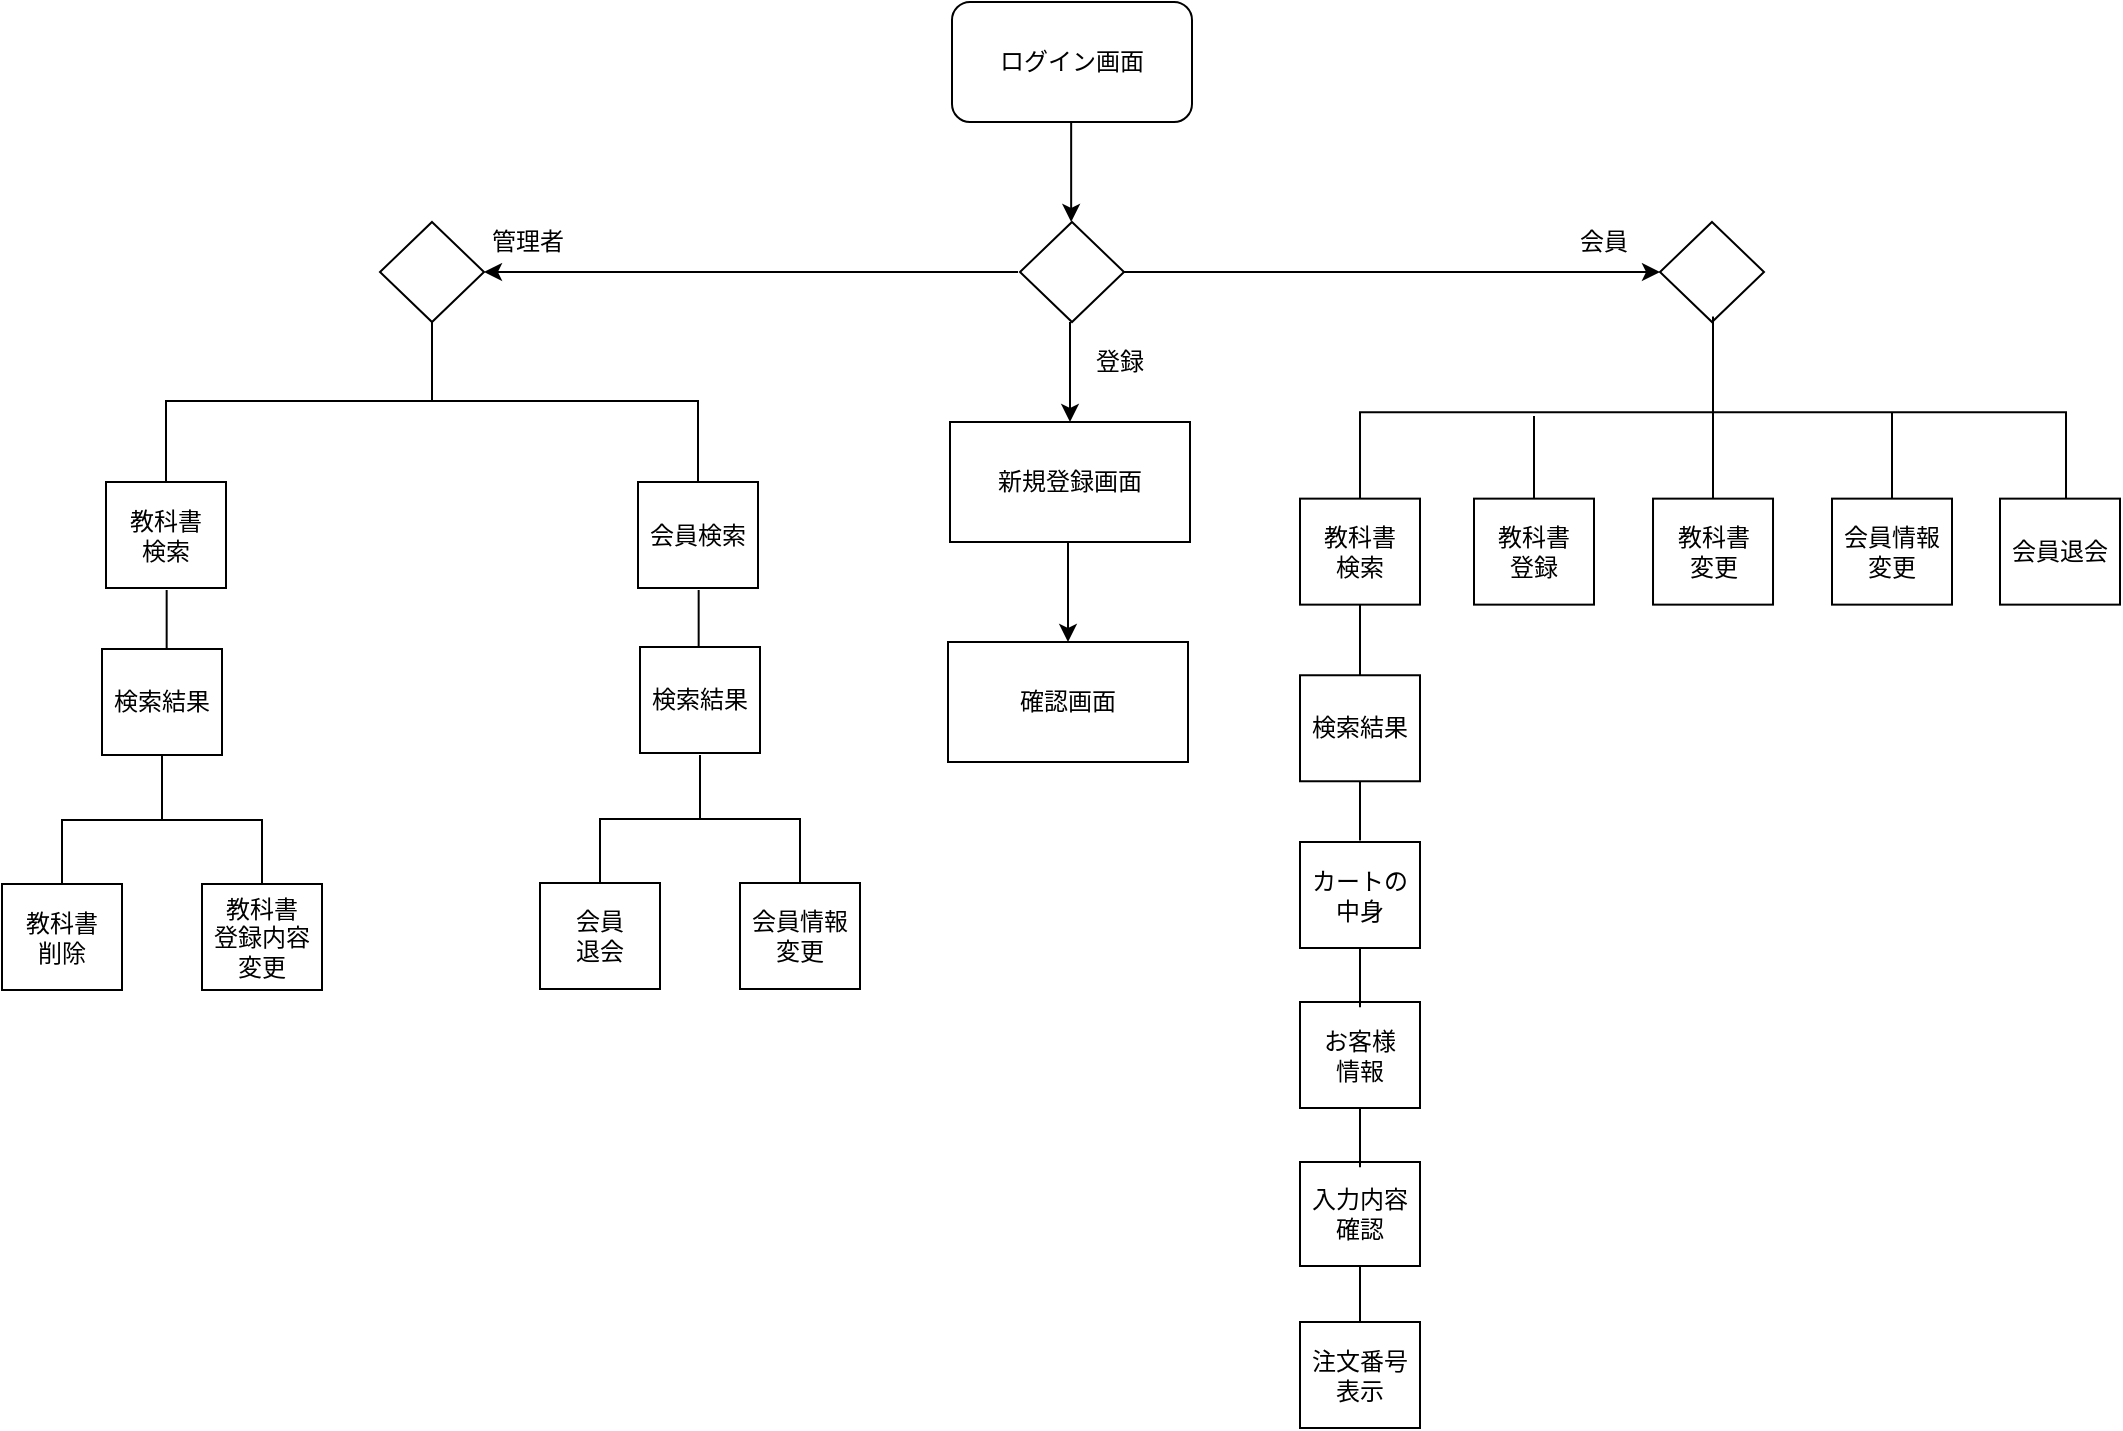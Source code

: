 <mxfile version="16.5.1" type="device"><diagram id="prtHgNgQTEPvFCAcTncT" name="Page-1"><mxGraphModel dx="560" dy="357" grid="1" gridSize="10" guides="1" tooltips="1" connect="1" arrows="1" fold="1" page="1" pageScale="1" pageWidth="1169" pageHeight="827" math="0" shadow="0"><root><mxCell id="0"/><mxCell id="1" parent="0"/><mxCell id="O7uQDedIM6IcOSkmEDxa-4" value="ログイン画面" style="rounded=1;whiteSpace=wrap;html=1;" vertex="1" parent="1"><mxGeometry x="526" y="30" width="120" height="60" as="geometry"/></mxCell><mxCell id="O7uQDedIM6IcOSkmEDxa-5" value="" style="endArrow=classic;html=1;rounded=0;" edge="1" parent="1"><mxGeometry width="50" height="50" relative="1" as="geometry"><mxPoint x="585.58" y="120" as="sourcePoint"/><mxPoint x="585.58" y="140" as="targetPoint"/><Array as="points"><mxPoint x="585.58" y="90"/><mxPoint x="585.58" y="130"/></Array></mxGeometry></mxCell><mxCell id="O7uQDedIM6IcOSkmEDxa-6" value="" style="rhombus;whiteSpace=wrap;html=1;" vertex="1" parent="1"><mxGeometry x="560" y="140" width="52" height="50" as="geometry"/></mxCell><mxCell id="O7uQDedIM6IcOSkmEDxa-7" value="" style="endArrow=classic;html=1;rounded=0;" edge="1" parent="1"><mxGeometry width="50" height="50" relative="1" as="geometry"><mxPoint x="585" y="220" as="sourcePoint"/><mxPoint x="585" y="240" as="targetPoint"/><Array as="points"><mxPoint x="585" y="190"/><mxPoint x="585" y="230"/></Array></mxGeometry></mxCell><mxCell id="O7uQDedIM6IcOSkmEDxa-8" value="新規登録画面" style="rounded=0;whiteSpace=wrap;html=1;" vertex="1" parent="1"><mxGeometry x="525" y="240" width="120" height="60" as="geometry"/></mxCell><mxCell id="O7uQDedIM6IcOSkmEDxa-9" value="" style="endArrow=classic;html=1;rounded=0;" edge="1" parent="1"><mxGeometry width="50" height="50" relative="1" as="geometry"><mxPoint x="584" y="330" as="sourcePoint"/><mxPoint x="584" y="350" as="targetPoint"/><Array as="points"><mxPoint x="584" y="300"/><mxPoint x="584" y="340"/></Array></mxGeometry></mxCell><mxCell id="O7uQDedIM6IcOSkmEDxa-10" value="確認画面" style="rounded=0;whiteSpace=wrap;html=1;" vertex="1" parent="1"><mxGeometry x="524" y="350" width="120" height="60" as="geometry"/></mxCell><mxCell id="O7uQDedIM6IcOSkmEDxa-11" value="" style="endArrow=classic;html=1;rounded=0;exitX=1;exitY=0.5;exitDx=0;exitDy=0;entryX=0;entryY=0.5;entryDx=0;entryDy=0;" edge="1" parent="1" source="O7uQDedIM6IcOSkmEDxa-6" target="O7uQDedIM6IcOSkmEDxa-13"><mxGeometry width="50" height="50" relative="1" as="geometry"><mxPoint x="670" y="165" as="sourcePoint"/><mxPoint x="681" y="164.5" as="targetPoint"/></mxGeometry></mxCell><mxCell id="O7uQDedIM6IcOSkmEDxa-13" value="" style="rhombus;whiteSpace=wrap;html=1;" vertex="1" parent="1"><mxGeometry x="880" y="140" width="52" height="50" as="geometry"/></mxCell><mxCell id="O7uQDedIM6IcOSkmEDxa-14" value="" style="rhombus;whiteSpace=wrap;html=1;" vertex="1" parent="1"><mxGeometry x="240" y="140" width="52" height="50" as="geometry"/></mxCell><mxCell id="O7uQDedIM6IcOSkmEDxa-16" value="" style="endArrow=classic;html=1;rounded=0;entryX=1;entryY=0.5;entryDx=0;entryDy=0;" edge="1" parent="1" target="O7uQDedIM6IcOSkmEDxa-14"><mxGeometry width="50" height="50" relative="1" as="geometry"><mxPoint x="559" y="165" as="sourcePoint"/><mxPoint x="480" y="165" as="targetPoint"/><Array as="points"><mxPoint x="559" y="164.5"/></Array></mxGeometry></mxCell><mxCell id="O7uQDedIM6IcOSkmEDxa-39" value="" style="group" vertex="1" connectable="0" parent="1"><mxGeometry x="730" y="190" width="296" height="229.63" as="geometry"/></mxCell><mxCell id="O7uQDedIM6IcOSkmEDxa-25" value="" style="strokeWidth=1;html=1;shape=mxgraph.flowchart.annotation_2;align=left;labelPosition=right;pointerEvents=1;rounded=0;sketch=0;rotation=90;" vertex="1" parent="O7uQDedIM6IcOSkmEDxa-39"><mxGeometry x="128.63" y="-131.37" width="95.75" height="353" as="geometry"/></mxCell><mxCell id="O7uQDedIM6IcOSkmEDxa-57" value="" style="group" vertex="1" connectable="0" parent="O7uQDedIM6IcOSkmEDxa-39"><mxGeometry x="-30" y="32" width="326" height="109.32" as="geometry"/></mxCell><mxCell id="O7uQDedIM6IcOSkmEDxa-27" value="" style="line;strokeWidth=1;direction=south;html=1;rounded=0;sketch=0;" vertex="1" parent="O7uQDedIM6IcOSkmEDxa-57"><mxGeometry x="201.51" y="12" width="10" height="50" as="geometry"/></mxCell><mxCell id="O7uQDedIM6IcOSkmEDxa-36" value="&lt;span style=&quot;color: rgba(0 , 0 , 0 , 0) ; font-family: monospace ; font-size: 0px ; background-color: rgb(248 , 249 , 250)&quot;&gt;%3CmxGraphModel%3E%3Croot%3E%3CmxCell%20id%3D%220%22%2F%3E%3CmxCell%20id%3D%221%22%20parent%3D%220%22%2F%3E%3CmxCell%20id%3D%222%22%20value%3D%22%22%20style%3D%22rounded%3D0%3BwhiteSpace%3Dwrap%3Bhtml%3D1%3Bsketch%3D0%3BstrokeWidth%3D1%3B%22%20vertex%3D%221%22%20parent%3D%221%22%3E%3CmxGeometry%20x%3D%22700%22%20y%3D%22280.32%22%20width%3D%2260%22%20height%3D%2253%22%20as%3D%22geometry%22%2F%3E%3C%2FmxCell%3E%3C%2Froot%3E%3C%2FmxGraphModel%3E&lt;/span&gt;" style="line;strokeWidth=1;direction=south;html=1;rounded=0;sketch=0;" vertex="1" parent="O7uQDedIM6IcOSkmEDxa-57"><mxGeometry x="110" y="15" width="14" height="45" as="geometry"/></mxCell><mxCell id="O7uQDedIM6IcOSkmEDxa-38" value="" style="line;strokeWidth=1;direction=south;html=1;rounded=0;sketch=0;" vertex="1" parent="O7uQDedIM6IcOSkmEDxa-57"><mxGeometry x="288.5" y="13.5" width="15" height="48" as="geometry"/></mxCell><mxCell id="O7uQDedIM6IcOSkmEDxa-45" value="教科書&lt;br&gt;検索" style="rounded=0;whiteSpace=wrap;html=1;sketch=0;strokeWidth=1;" vertex="1" parent="O7uQDedIM6IcOSkmEDxa-57"><mxGeometry y="56.32" width="60" height="53" as="geometry"/></mxCell><mxCell id="O7uQDedIM6IcOSkmEDxa-52" value="教科書&lt;br&gt;登録" style="rounded=0;whiteSpace=wrap;html=1;sketch=0;strokeWidth=1;" vertex="1" parent="O7uQDedIM6IcOSkmEDxa-57"><mxGeometry x="87" y="56.32" width="60" height="53" as="geometry"/></mxCell><mxCell id="O7uQDedIM6IcOSkmEDxa-53" value="教科書&lt;br&gt;変更" style="rounded=0;whiteSpace=wrap;html=1;sketch=0;strokeWidth=1;" vertex="1" parent="O7uQDedIM6IcOSkmEDxa-57"><mxGeometry x="176.51" y="56.32" width="60" height="53" as="geometry"/></mxCell><mxCell id="O7uQDedIM6IcOSkmEDxa-54" value="会員情報&lt;br&gt;変更" style="rounded=0;whiteSpace=wrap;html=1;sketch=0;strokeWidth=1;" vertex="1" parent="O7uQDedIM6IcOSkmEDxa-57"><mxGeometry x="266" y="56.32" width="60" height="53" as="geometry"/></mxCell><mxCell id="O7uQDedIM6IcOSkmEDxa-61" value="" style="endArrow=none;html=1;rounded=1;sketch=0;curved=0;" edge="1" parent="O7uQDedIM6IcOSkmEDxa-39"><mxGeometry width="50" height="50" relative="1" as="geometry"><mxPoint y="190" as="sourcePoint"/><mxPoint y="141.32" as="targetPoint"/></mxGeometry></mxCell><mxCell id="O7uQDedIM6IcOSkmEDxa-62" value="検索結果" style="rounded=0;whiteSpace=wrap;html=1;sketch=0;strokeWidth=1;" vertex="1" parent="O7uQDedIM6IcOSkmEDxa-39"><mxGeometry x="-30" y="176.63" width="60" height="53" as="geometry"/></mxCell><mxCell id="O7uQDedIM6IcOSkmEDxa-55" value="会員退会" style="rounded=0;whiteSpace=wrap;html=1;sketch=0;strokeWidth=1;" vertex="1" parent="1"><mxGeometry x="1050" y="278.32" width="60" height="53" as="geometry"/></mxCell><mxCell id="O7uQDedIM6IcOSkmEDxa-89" value="カートの中身" style="rounded=0;whiteSpace=wrap;html=1;sketch=0;strokeWidth=1;" vertex="1" parent="1"><mxGeometry x="700" y="450" width="60" height="53" as="geometry"/></mxCell><mxCell id="O7uQDedIM6IcOSkmEDxa-90" value="お客様&lt;br&gt;情報" style="rounded=0;whiteSpace=wrap;html=1;sketch=0;strokeWidth=1;" vertex="1" parent="1"><mxGeometry x="700" y="530" width="60" height="53" as="geometry"/></mxCell><mxCell id="O7uQDedIM6IcOSkmEDxa-91" value="入力内容確認&lt;span style=&quot;color: rgba(0 , 0 , 0 , 0) ; font-family: monospace ; font-size: 0px&quot;&gt;%3CmxGraphModel%3E%3Croot%3E%3CmxCell%20id%3D%220%22%2F%3E%3CmxCell%20id%3D%221%22%20parent%3D%220%22%2F%3E%3CmxCell%20id%3D%222%22%20value%3D%22%E3%82%AB%E3%83%BC%E3%83%88%E3%81%AE%E4%B8%AD%E8%BA%AB%22%20style%3D%22rounded%3D0%3BwhiteSpace%3Dwrap%3Bhtml%3D1%3Bsketch%3D0%3BstrokeWidth%3D1%3B%22%20vertex%3D%221%22%20parent%3D%221%22%3E%3CmxGeometry%20x%3D%22700%22%20y%3D%22450%22%20width%3D%2260%22%20height%3D%2253%22%20as%3D%22geometry%22%2F%3E%3C%2FmxCell%3E%3C%2Froot%3E%3C%2FmxGraphModel%3E&lt;/span&gt;" style="rounded=0;whiteSpace=wrap;html=1;sketch=0;strokeWidth=1;" vertex="1" parent="1"><mxGeometry x="700" y="610" width="60" height="52" as="geometry"/></mxCell><mxCell id="O7uQDedIM6IcOSkmEDxa-93" value="注文番号表示" style="rounded=0;whiteSpace=wrap;html=1;sketch=0;strokeWidth=1;" vertex="1" parent="1"><mxGeometry x="700" y="690" width="60" height="53" as="geometry"/></mxCell><mxCell id="O7uQDedIM6IcOSkmEDxa-94" value="" style="endArrow=none;html=1;rounded=1;sketch=0;curved=0;" edge="1" parent="1"><mxGeometry width="50" height="50" relative="1" as="geometry"><mxPoint x="730" y="449.26" as="sourcePoint"/><mxPoint x="730" y="419.63" as="targetPoint"/></mxGeometry></mxCell><mxCell id="O7uQDedIM6IcOSkmEDxa-95" value="" style="endArrow=none;html=1;rounded=1;sketch=0;curved=0;" edge="1" parent="1"><mxGeometry width="50" height="50" relative="1" as="geometry"><mxPoint x="730" y="532.63" as="sourcePoint"/><mxPoint x="730" y="503" as="targetPoint"/></mxGeometry></mxCell><mxCell id="O7uQDedIM6IcOSkmEDxa-96" value="" style="endArrow=none;html=1;rounded=1;sketch=0;curved=0;" edge="1" parent="1"><mxGeometry width="50" height="50" relative="1" as="geometry"><mxPoint x="730" y="612.63" as="sourcePoint"/><mxPoint x="730" y="583" as="targetPoint"/></mxGeometry></mxCell><mxCell id="O7uQDedIM6IcOSkmEDxa-97" value="" style="endArrow=none;html=1;rounded=1;sketch=0;curved=0;" edge="1" parent="1"><mxGeometry width="50" height="50" relative="1" as="geometry"><mxPoint x="760" y="480" as="sourcePoint"/><mxPoint x="760" y="450.37" as="targetPoint"/></mxGeometry></mxCell><mxCell id="O7uQDedIM6IcOSkmEDxa-99" value="" style="endArrow=none;html=1;rounded=1;sketch=0;curved=0;exitX=0.5;exitY=0;exitDx=0;exitDy=0;" edge="1" parent="1" source="O7uQDedIM6IcOSkmEDxa-93"><mxGeometry width="50" height="50" relative="1" as="geometry"><mxPoint x="680" y="712" as="sourcePoint"/><mxPoint x="730" y="662" as="targetPoint"/></mxGeometry></mxCell><mxCell id="O7uQDedIM6IcOSkmEDxa-131" value="" style="strokeWidth=1;html=1;shape=mxgraph.flowchart.annotation_2;align=left;labelPosition=right;pointerEvents=1;rounded=0;sketch=0;rotation=90;" vertex="1" parent="1"><mxGeometry x="226" y="96.5" width="80" height="266" as="geometry"/></mxCell><mxCell id="O7uQDedIM6IcOSkmEDxa-141" value="会員検索" style="rounded=0;whiteSpace=wrap;html=1;sketch=0;strokeWidth=1;" vertex="1" parent="1"><mxGeometry x="369" y="270" width="60" height="53" as="geometry"/></mxCell><mxCell id="O7uQDedIM6IcOSkmEDxa-145" value="教科書&lt;br&gt;検索" style="rounded=0;whiteSpace=wrap;html=1;sketch=0;strokeWidth=1;" vertex="1" parent="1"><mxGeometry x="103" y="270" width="60" height="53" as="geometry"/></mxCell><mxCell id="O7uQDedIM6IcOSkmEDxa-185" value="" style="endArrow=none;html=1;rounded=1;sketch=0;curved=0;exitX=0.5;exitY=0;exitDx=0;exitDy=0;" edge="1" parent="1"><mxGeometry width="50" height="50" relative="1" as="geometry"><mxPoint x="399.33" y="352" as="sourcePoint"/><mxPoint x="399.33" y="324" as="targetPoint"/></mxGeometry></mxCell><mxCell id="O7uQDedIM6IcOSkmEDxa-198" value="検索結果" style="rounded=0;whiteSpace=wrap;html=1;sketch=0;strokeWidth=1;" vertex="1" parent="1"><mxGeometry x="370" y="352.5" width="60" height="53" as="geometry"/></mxCell><mxCell id="O7uQDedIM6IcOSkmEDxa-199" value="検索結果" style="rounded=0;whiteSpace=wrap;html=1;sketch=0;strokeWidth=1;" vertex="1" parent="1"><mxGeometry x="101" y="353.5" width="60" height="53" as="geometry"/></mxCell><mxCell id="O7uQDedIM6IcOSkmEDxa-203" value="" style="endArrow=none;html=1;rounded=1;sketch=0;curved=0;" edge="1" parent="1"><mxGeometry width="50" height="50" relative="1" as="geometry"><mxPoint x="133.33" y="353.63" as="sourcePoint"/><mxPoint x="133.33" y="324" as="targetPoint"/></mxGeometry></mxCell><mxCell id="O7uQDedIM6IcOSkmEDxa-210" value="" style="group" vertex="1" connectable="0" parent="1"><mxGeometry x="320" y="406.5" width="160" height="117" as="geometry"/></mxCell><mxCell id="O7uQDedIM6IcOSkmEDxa-147" value="" style="strokeWidth=1;html=1;shape=mxgraph.flowchart.annotation_2;align=left;labelPosition=right;pointerEvents=1;rounded=0;sketch=0;direction=south;" vertex="1" parent="O7uQDedIM6IcOSkmEDxa-210"><mxGeometry x="30" width="100" height="64" as="geometry"/></mxCell><mxCell id="O7uQDedIM6IcOSkmEDxa-207" value="" style="group" vertex="1" connectable="0" parent="O7uQDedIM6IcOSkmEDxa-210"><mxGeometry y="64" width="160" height="53" as="geometry"/></mxCell><mxCell id="O7uQDedIM6IcOSkmEDxa-148" value="会員&lt;br&gt;退会" style="rounded=0;whiteSpace=wrap;html=1;sketch=0;strokeWidth=1;" vertex="1" parent="O7uQDedIM6IcOSkmEDxa-207"><mxGeometry width="60" height="53" as="geometry"/></mxCell><mxCell id="O7uQDedIM6IcOSkmEDxa-149" value="会員情報&lt;br&gt;変更" style="rounded=0;whiteSpace=wrap;html=1;sketch=0;strokeWidth=1;" vertex="1" parent="O7uQDedIM6IcOSkmEDxa-207"><mxGeometry x="100" width="60" height="53" as="geometry"/></mxCell><mxCell id="O7uQDedIM6IcOSkmEDxa-211" value="" style="group" vertex="1" connectable="0" parent="1"><mxGeometry x="51" y="407" width="160" height="117" as="geometry"/></mxCell><mxCell id="O7uQDedIM6IcOSkmEDxa-212" value="" style="strokeWidth=1;html=1;shape=mxgraph.flowchart.annotation_2;align=left;labelPosition=right;pointerEvents=1;rounded=0;sketch=0;direction=south;" vertex="1" parent="O7uQDedIM6IcOSkmEDxa-211"><mxGeometry x="30" width="100" height="64" as="geometry"/></mxCell><mxCell id="O7uQDedIM6IcOSkmEDxa-213" value="" style="group" vertex="1" connectable="0" parent="O7uQDedIM6IcOSkmEDxa-211"><mxGeometry y="64" width="160" height="53" as="geometry"/></mxCell><mxCell id="O7uQDedIM6IcOSkmEDxa-214" value="教科書&lt;br&gt;削除" style="rounded=0;whiteSpace=wrap;html=1;sketch=0;strokeWidth=1;" vertex="1" parent="O7uQDedIM6IcOSkmEDxa-213"><mxGeometry width="60" height="53" as="geometry"/></mxCell><mxCell id="O7uQDedIM6IcOSkmEDxa-215" value="教科書&lt;br&gt;登録内容&lt;br&gt;変更" style="rounded=0;whiteSpace=wrap;html=1;sketch=0;strokeWidth=1;" vertex="1" parent="O7uQDedIM6IcOSkmEDxa-213"><mxGeometry x="100" width="60" height="53" as="geometry"/></mxCell><mxCell id="O7uQDedIM6IcOSkmEDxa-216" value="管理者" style="rounded=0;whiteSpace=wrap;html=1;sketch=0;strokeWidth=0;strokeColor=#FFFFFF;" vertex="1" parent="1"><mxGeometry x="292" y="140" width="44" height="20" as="geometry"/></mxCell><mxCell id="O7uQDedIM6IcOSkmEDxa-217" value="登録" style="rounded=0;whiteSpace=wrap;html=1;sketch=0;strokeWidth=0;strokeColor=#FFFFFF;" vertex="1" parent="1"><mxGeometry x="590" y="200" width="40" height="20" as="geometry"/></mxCell><mxCell id="O7uQDedIM6IcOSkmEDxa-218" value="会員" style="rounded=0;whiteSpace=wrap;html=1;sketch=0;strokeWidth=0;strokeColor=#FFFFFF;" vertex="1" parent="1"><mxGeometry x="830" y="140" width="44" height="20" as="geometry"/></mxCell></root></mxGraphModel></diagram></mxfile>